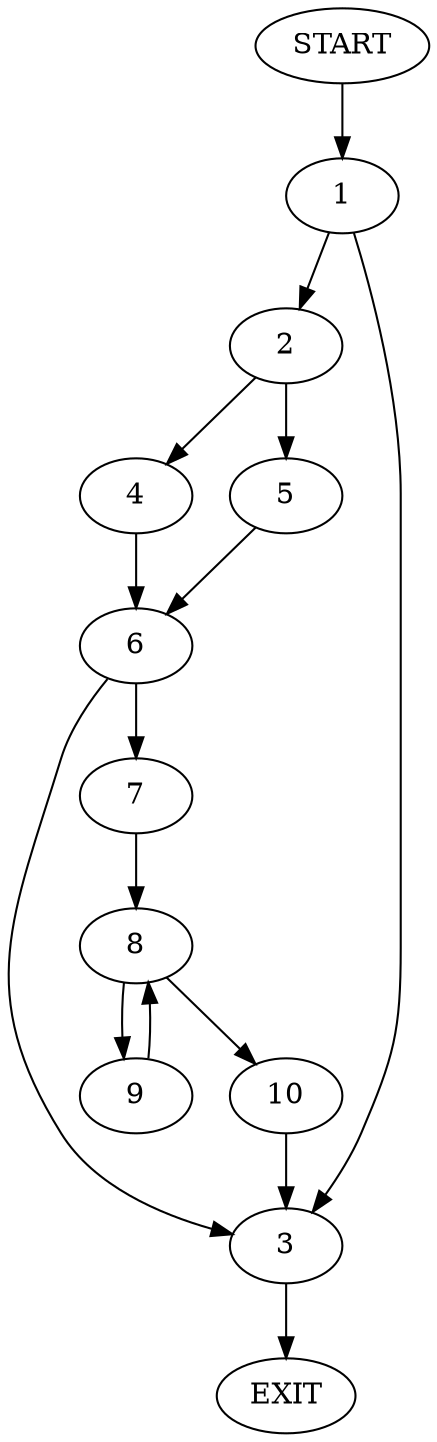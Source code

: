 digraph {
0 [label="START"]
11 [label="EXIT"]
0 -> 1
1 -> 2
1 -> 3
3 -> 11
2 -> 4
2 -> 5
5 -> 6
4 -> 6
6 -> 7
6 -> 3
7 -> 8
8 -> 9
8 -> 10
9 -> 8
10 -> 3
}
